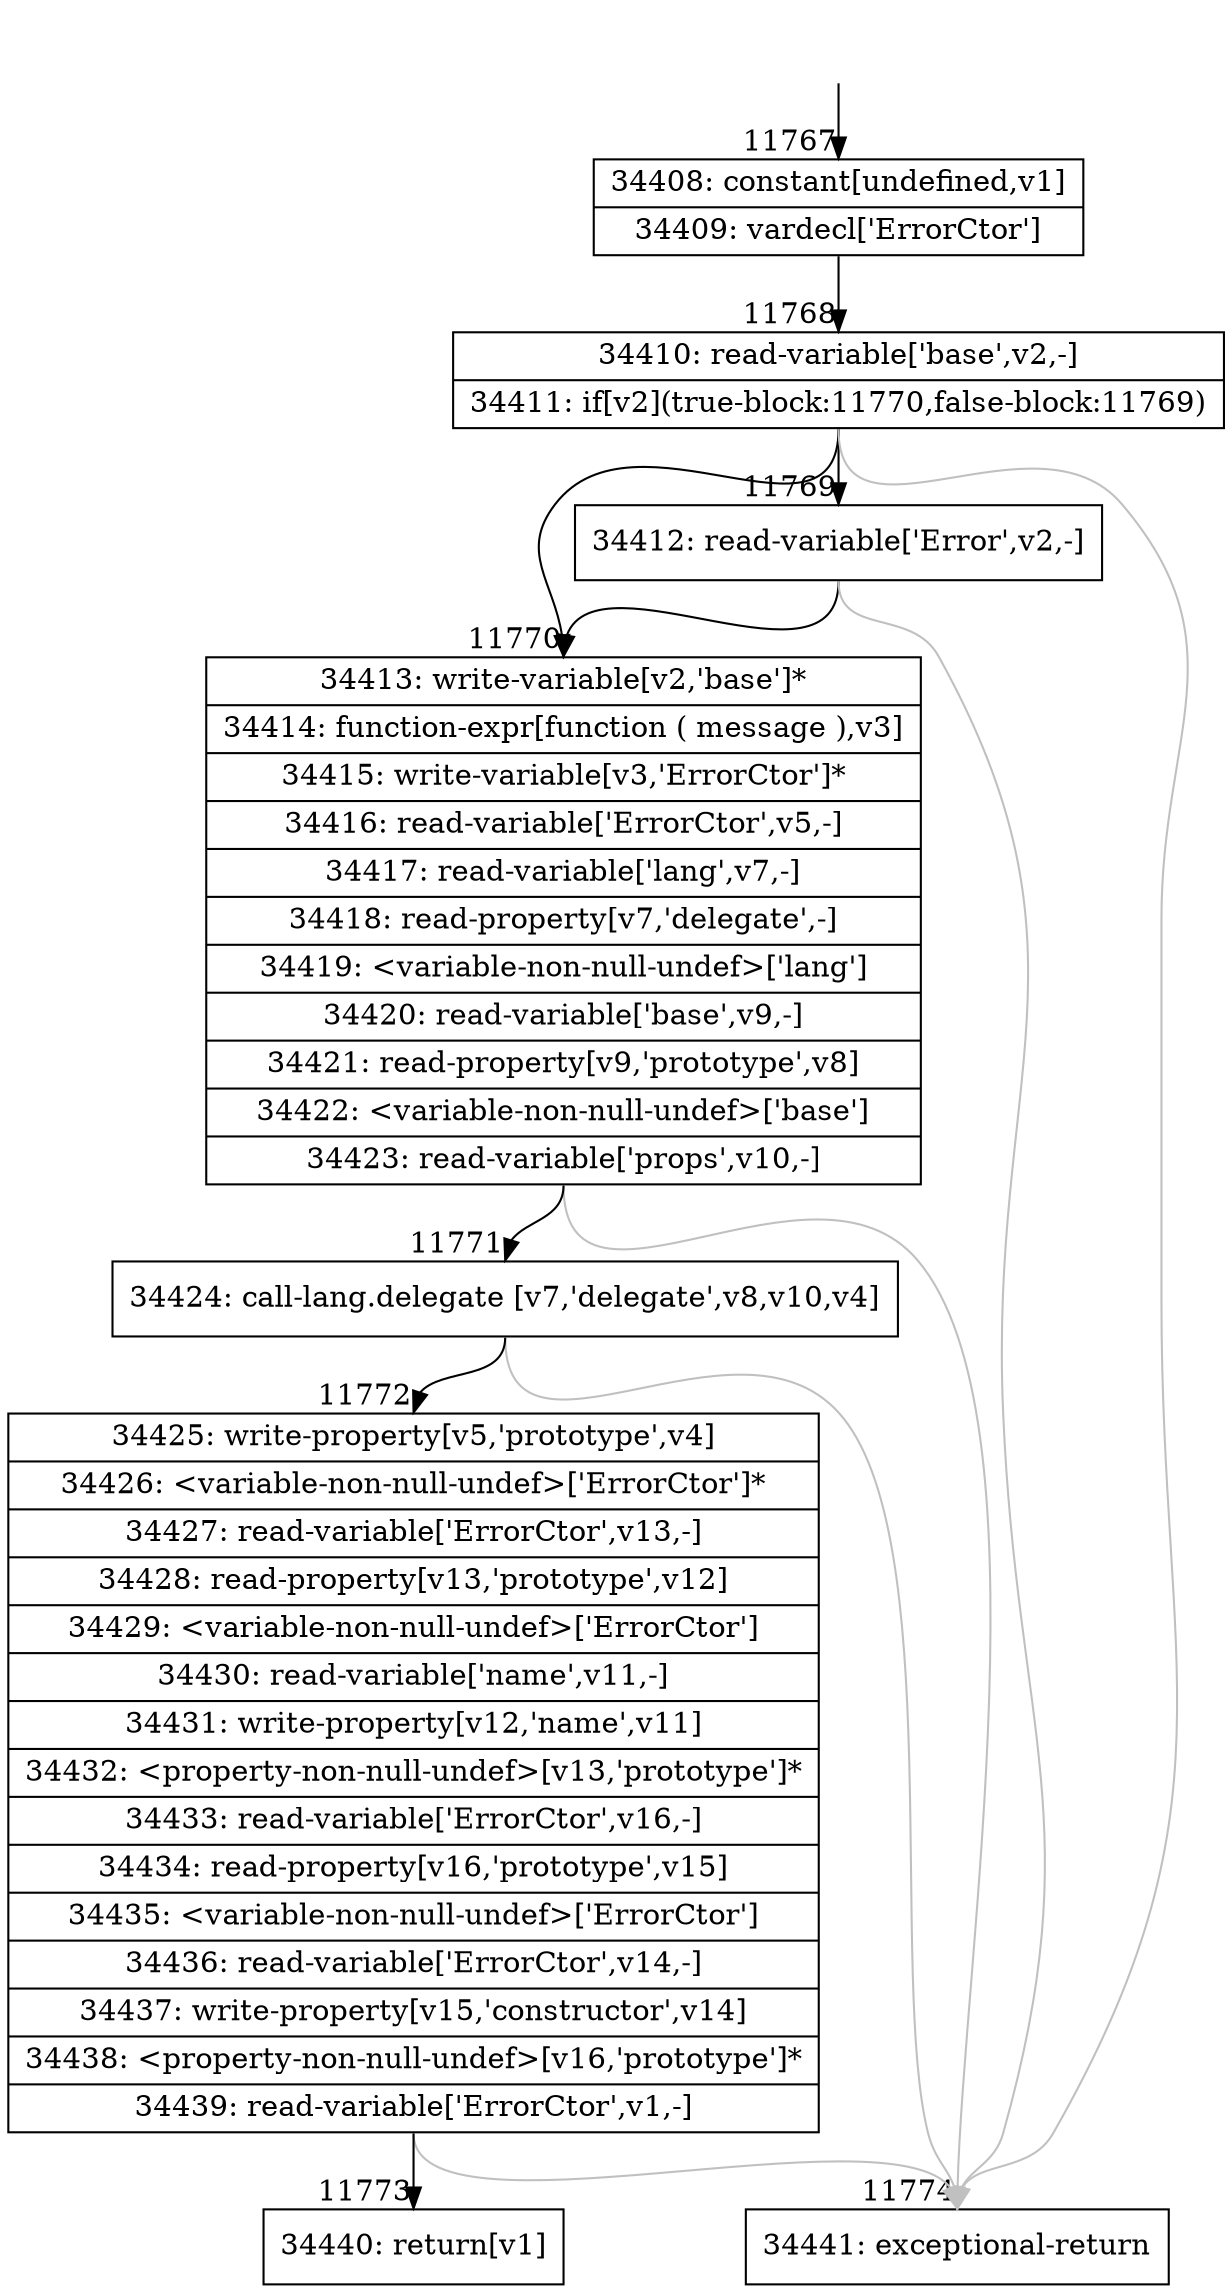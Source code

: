 digraph {
rankdir="TD"
BB_entry871[shape=none,label=""];
BB_entry871 -> BB11767 [tailport=s, headport=n, headlabel="    11767"]
BB11767 [shape=record label="{34408: constant[undefined,v1]|34409: vardecl['ErrorCtor']}" ] 
BB11767 -> BB11768 [tailport=s, headport=n, headlabel="      11768"]
BB11768 [shape=record label="{34410: read-variable['base',v2,-]|34411: if[v2](true-block:11770,false-block:11769)}" ] 
BB11768 -> BB11770 [tailport=s, headport=n, headlabel="      11770"]
BB11768 -> BB11769 [tailport=s, headport=n, headlabel="      11769"]
BB11768 -> BB11774 [tailport=s, headport=n, color=gray, headlabel="      11774"]
BB11769 [shape=record label="{34412: read-variable['Error',v2,-]}" ] 
BB11769 -> BB11770 [tailport=s, headport=n]
BB11769 -> BB11774 [tailport=s, headport=n, color=gray]
BB11770 [shape=record label="{34413: write-variable[v2,'base']*|34414: function-expr[function ( message ),v3]|34415: write-variable[v3,'ErrorCtor']*|34416: read-variable['ErrorCtor',v5,-]|34417: read-variable['lang',v7,-]|34418: read-property[v7,'delegate',-]|34419: \<variable-non-null-undef\>['lang']|34420: read-variable['base',v9,-]|34421: read-property[v9,'prototype',v8]|34422: \<variable-non-null-undef\>['base']|34423: read-variable['props',v10,-]}" ] 
BB11770 -> BB11771 [tailport=s, headport=n, headlabel="      11771"]
BB11770 -> BB11774 [tailport=s, headport=n, color=gray]
BB11771 [shape=record label="{34424: call-lang.delegate [v7,'delegate',v8,v10,v4]}" ] 
BB11771 -> BB11772 [tailport=s, headport=n, headlabel="      11772"]
BB11771 -> BB11774 [tailport=s, headport=n, color=gray]
BB11772 [shape=record label="{34425: write-property[v5,'prototype',v4]|34426: \<variable-non-null-undef\>['ErrorCtor']*|34427: read-variable['ErrorCtor',v13,-]|34428: read-property[v13,'prototype',v12]|34429: \<variable-non-null-undef\>['ErrorCtor']|34430: read-variable['name',v11,-]|34431: write-property[v12,'name',v11]|34432: \<property-non-null-undef\>[v13,'prototype']*|34433: read-variable['ErrorCtor',v16,-]|34434: read-property[v16,'prototype',v15]|34435: \<variable-non-null-undef\>['ErrorCtor']|34436: read-variable['ErrorCtor',v14,-]|34437: write-property[v15,'constructor',v14]|34438: \<property-non-null-undef\>[v16,'prototype']*|34439: read-variable['ErrorCtor',v1,-]}" ] 
BB11772 -> BB11773 [tailport=s, headport=n, headlabel="      11773"]
BB11772 -> BB11774 [tailport=s, headport=n, color=gray]
BB11773 [shape=record label="{34440: return[v1]}" ] 
BB11774 [shape=record label="{34441: exceptional-return}" ] 
//#$~ 16363
}
